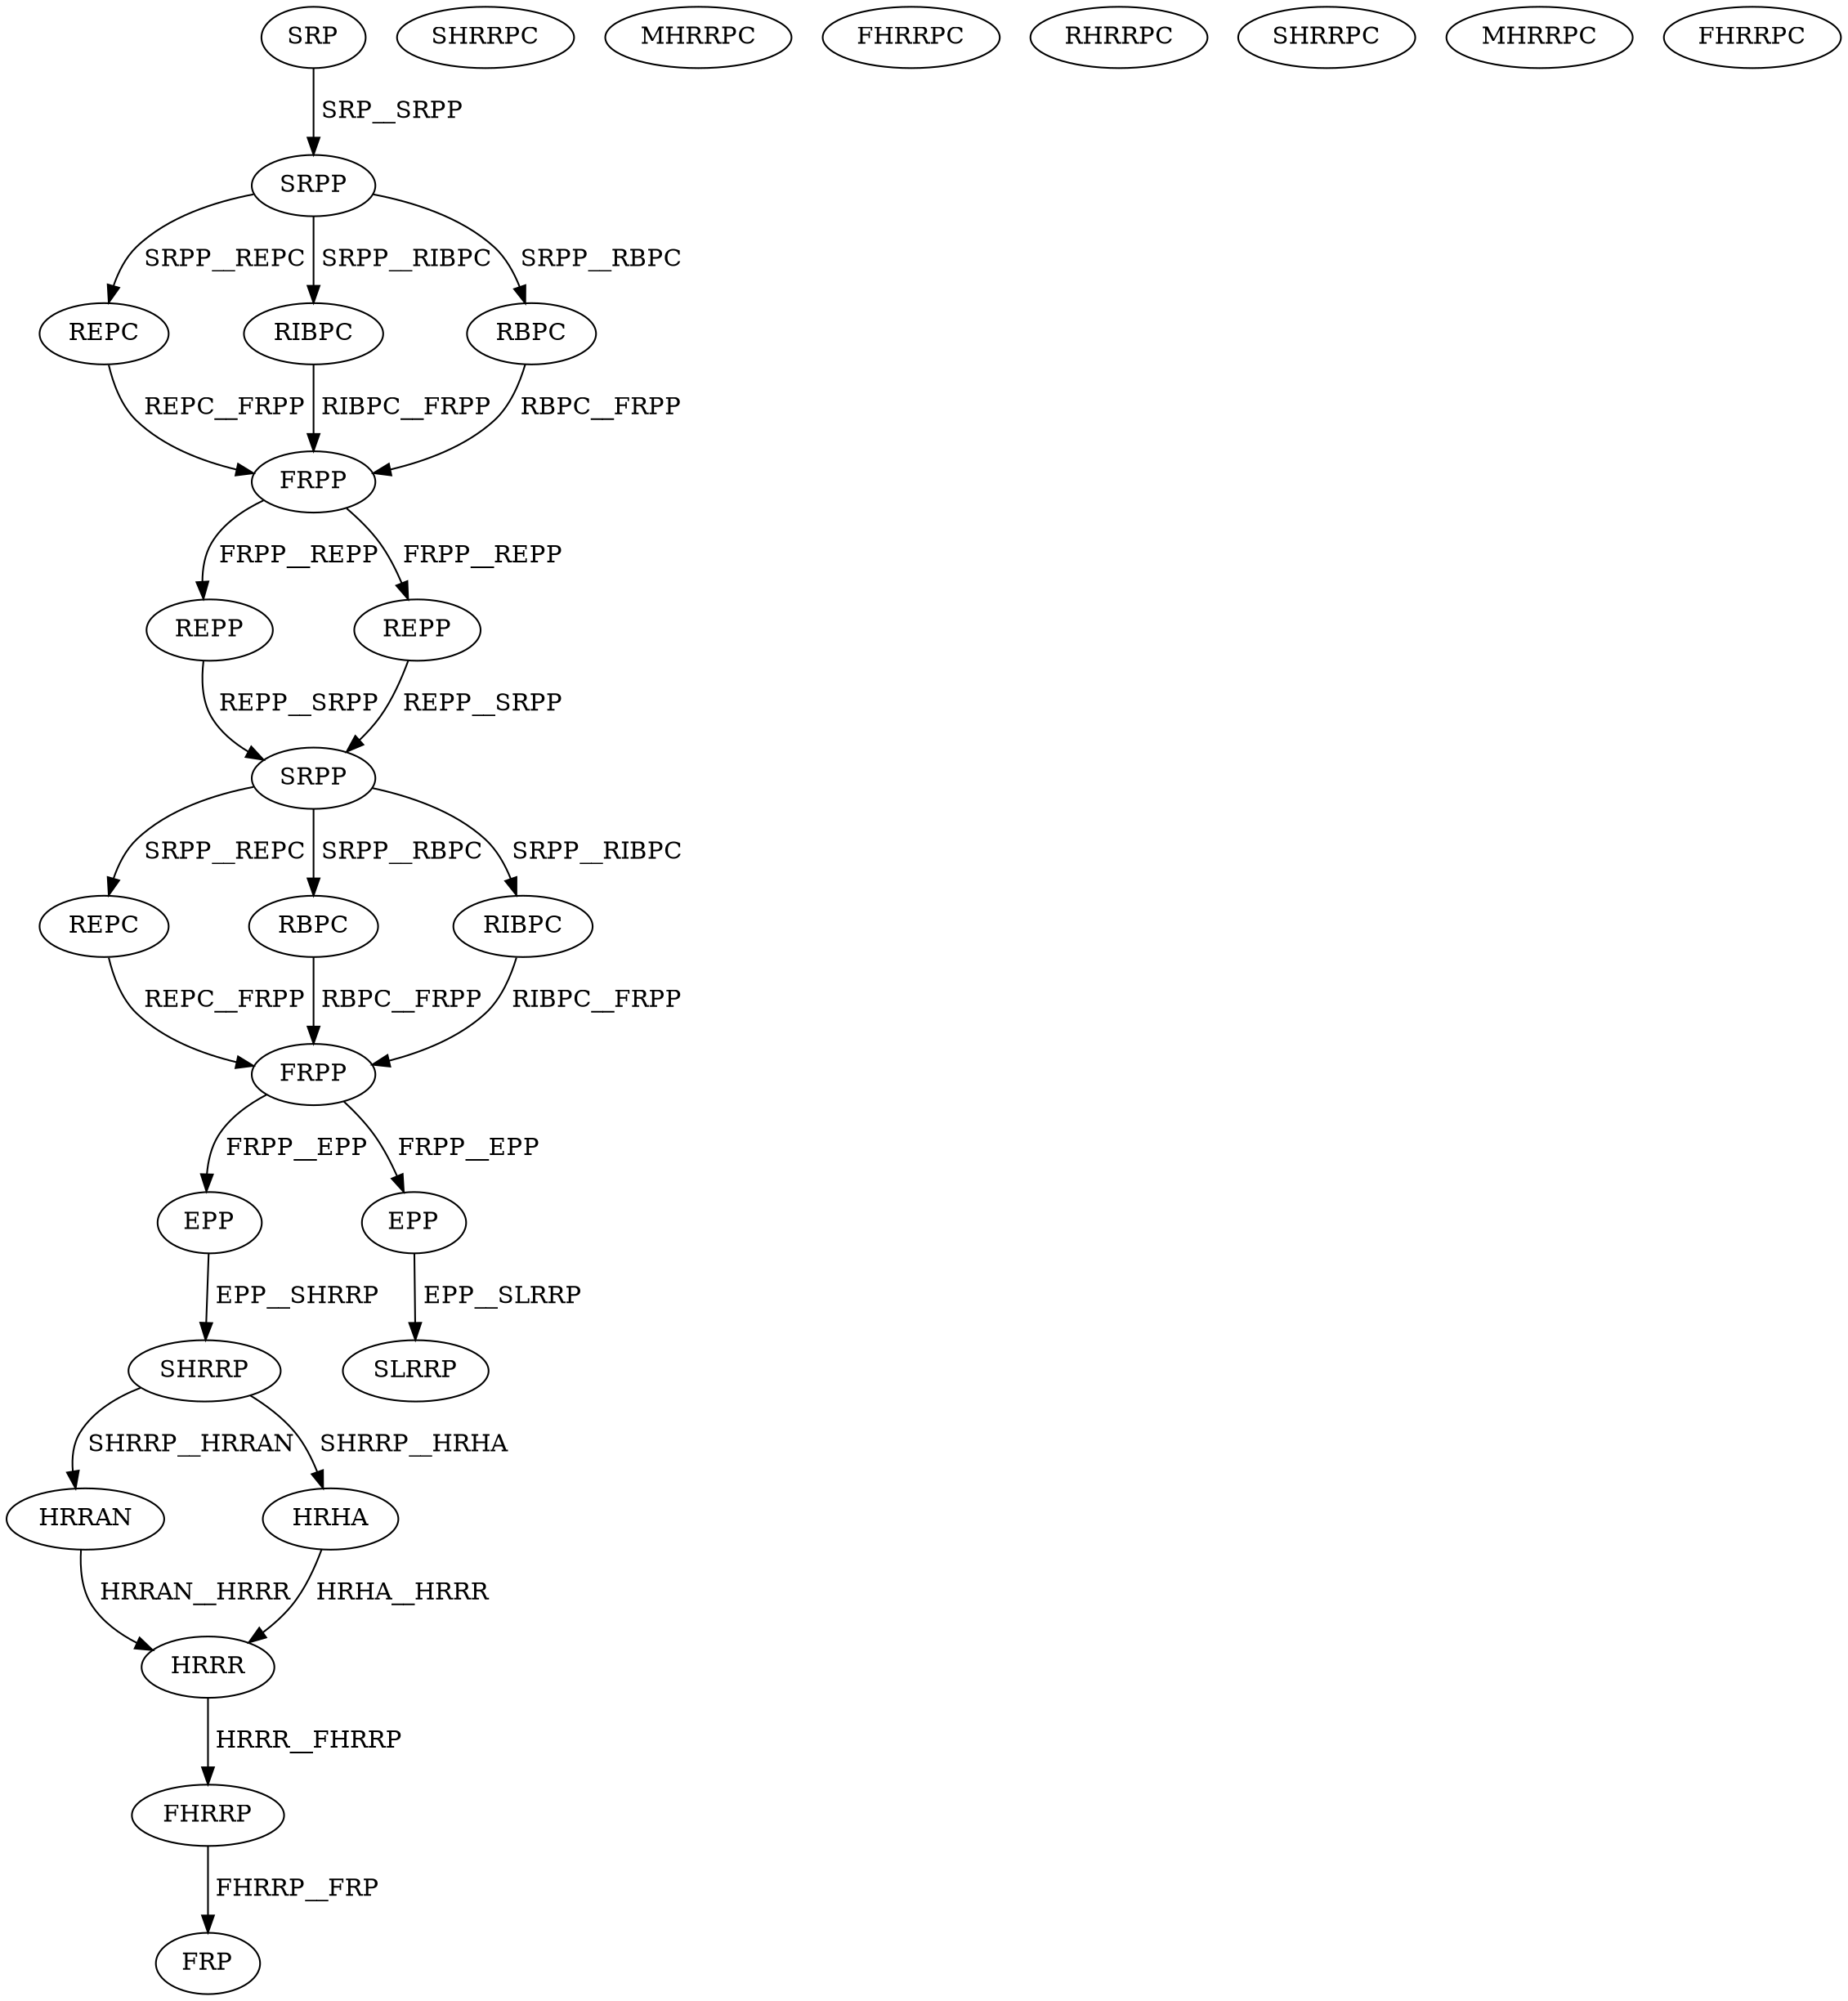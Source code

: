 digraph G { 
1 [label="SRP",color=black,fontcolor=black];
2 [label="SRPP",color=black,fontcolor=black];
3 [label="REPC",color=black,fontcolor=black];
4 [label="RIBPC",color=black,fontcolor=black];
5 [label="RBPC",color=black,fontcolor=black];
6 [label="FRPP",color=black,fontcolor=black];
7 [label="REPP",color=black,fontcolor=black];
8 [label="REPP",color=black,fontcolor=black];
9 [label="SRPP",color=black,fontcolor=black];
10 [label="REPC",color=black,fontcolor=black];
11 [label="RBPC",color=black,fontcolor=black];
12 [label="RIBPC",color=black,fontcolor=black];
13 [label="FRPP",color=black,fontcolor=black];
14 [label="EPP",color=black,fontcolor=black];
15 [label="SHRRP",color=black,fontcolor=black];
16 [label="SHRRPC",color=black,fontcolor=black];
17 [label="MHRRPC",color=black,fontcolor=black];
18 [label="FHRRPC",color=black,fontcolor=black];
19 [label="HRRAN",color=black,fontcolor=black];
20 [label="HRHA",color=black,fontcolor=black];
21 [label="RHRRPC",color=black,fontcolor=black];
22 [label="SHRRPC",color=black,fontcolor=black];
23 [label="MHRRPC",color=black,fontcolor=black];
24 [label="FHRRPC",color=black,fontcolor=black];
25 [label="HRRR",color=black,fontcolor=black];
26 [label="FHRRP",color=black,fontcolor=black];
27 [label="FRP",color=black,fontcolor=black];
28 [label="EPP",color=black,fontcolor=black];
29 [label="SLRRP",color=black,fontcolor=black];
1->2[label=" SRP__SRPP",color=black,fontcolor=black];
2->3[label=" SRPP__REPC",color=black,fontcolor=black];
2->4[label=" SRPP__RIBPC",color=black,fontcolor=black];
2->5[label=" SRPP__RBPC",color=black,fontcolor=black];
3->6[label=" REPC__FRPP",color=black,fontcolor=black];
4->6[label=" RIBPC__FRPP",color=black,fontcolor=black];
5->6[label=" RBPC__FRPP",color=black,fontcolor=black];
6->7[label=" FRPP__REPP",color=black,fontcolor=black];
6->8[label=" FRPP__REPP",color=black,fontcolor=black];
7->9[label=" REPP__SRPP",color=black,fontcolor=black];
8->9[label=" REPP__SRPP",color=black,fontcolor=black];
9->10[label=" SRPP__REPC",color=black,fontcolor=black];
9->11[label=" SRPP__RBPC",color=black,fontcolor=black];
9->12[label=" SRPP__RIBPC",color=black,fontcolor=black];
10->13[label=" REPC__FRPP",color=black,fontcolor=black];
11->13[label=" RBPC__FRPP",color=black,fontcolor=black];
12->13[label=" RIBPC__FRPP",color=black,fontcolor=black];
13->14[label=" FRPP__EPP",color=black,fontcolor=black];
13->28[label=" FRPP__EPP",color=black,fontcolor=black];
14->15[label=" EPP__SHRRP",color=black,fontcolor=black];
15->19[label=" SHRRP__HRRAN",color=black,fontcolor=black];
15->20[label=" SHRRP__HRHA",color=black,fontcolor=black];
19->25[label=" HRRAN__HRRR",color=black,fontcolor=black];
20->25[label=" HRHA__HRRR",color=black,fontcolor=black];
25->26[label=" HRRR__FHRRP",color=black,fontcolor=black];
26->27[label=" FHRRP__FRP",color=black,fontcolor=black];
28->29[label=" EPP__SLRRP",color=black,fontcolor=black];
}
